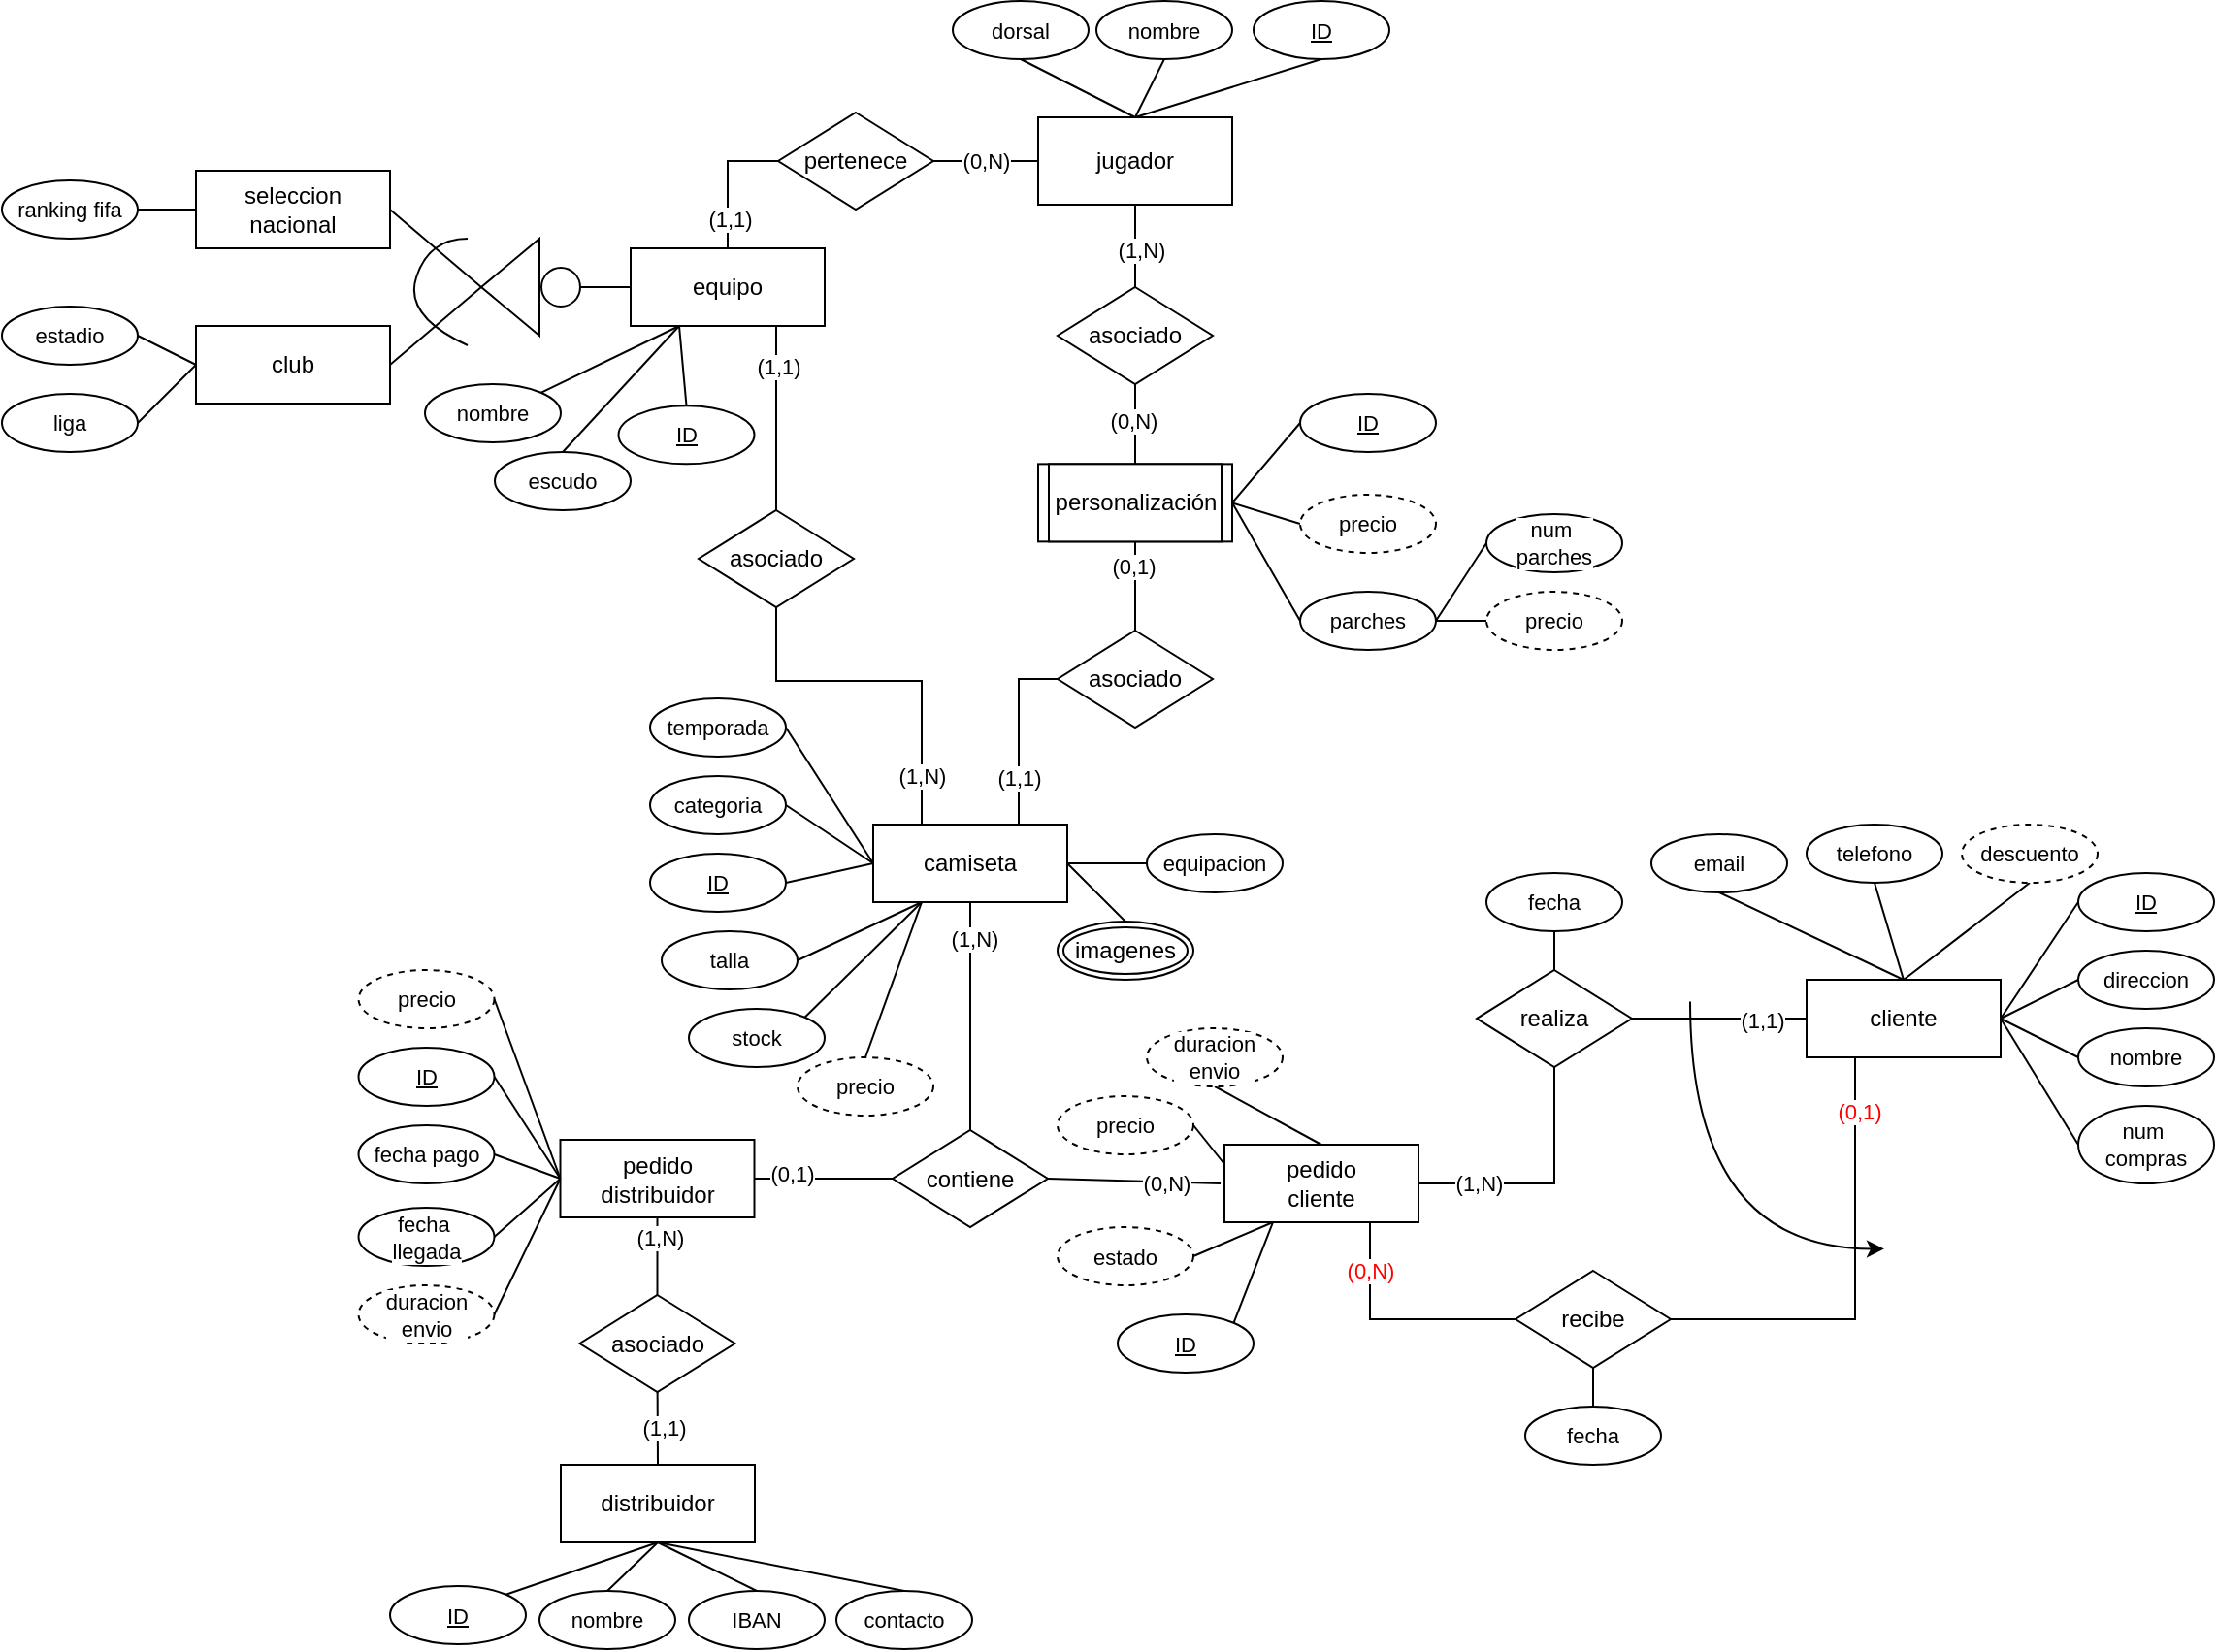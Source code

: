 <mxfile version="24.8.8">
  <diagram name="Page-1" id="rsrH93Blr88NDStMqpAt">
    <mxGraphModel dx="2232" dy="938" grid="1" gridSize="10" guides="1" tooltips="1" connect="1" arrows="1" fold="1" page="1" pageScale="1" pageWidth="827" pageHeight="1169" math="0" shadow="0">
      <root>
        <mxCell id="0" />
        <mxCell id="1" parent="0" />
        <mxCell id="oUQV6pc-KXBkEdtGkyS2-98" style="edgeStyle=none;shape=connector;rounded=0;orthogonalLoop=1;jettySize=auto;html=1;exitX=0;exitY=0.5;exitDx=0;exitDy=0;entryX=1;entryY=0.5;entryDx=0;entryDy=0;strokeColor=default;align=center;verticalAlign=middle;fontFamily=Helvetica;fontSize=11;fontColor=default;labelBackgroundColor=default;endArrow=none;endFill=0;" parent="1" source="6_lGNWQoFqUdsrkoPATE-1" target="oUQV6pc-KXBkEdtGkyS2-55" edge="1">
          <mxGeometry relative="1" as="geometry" />
        </mxCell>
        <mxCell id="oUQV6pc-KXBkEdtGkyS2-100" style="edgeStyle=orthogonalEdgeStyle;shape=connector;rounded=0;orthogonalLoop=1;jettySize=auto;html=1;exitX=0.5;exitY=1;exitDx=0;exitDy=0;entryX=0.5;entryY=0;entryDx=0;entryDy=0;strokeColor=default;align=center;verticalAlign=middle;fontFamily=Helvetica;fontSize=11;fontColor=default;labelBackgroundColor=default;endArrow=none;endFill=0;" parent="1" source="6_lGNWQoFqUdsrkoPATE-1" target="pYEbAgZ4Cut-oeOIJQDL-12" edge="1">
          <mxGeometry relative="1" as="geometry" />
        </mxCell>
        <mxCell id="oUQV6pc-KXBkEdtGkyS2-194" value="(1,N)" style="edgeLabel;html=1;align=center;verticalAlign=middle;resizable=0;points=[];fontFamily=Helvetica;fontSize=11;fontColor=default;labelBackgroundColor=default;" parent="oUQV6pc-KXBkEdtGkyS2-100" vertex="1" connectable="0">
          <mxGeometry x="-0.686" y="2" relative="1" as="geometry">
            <mxPoint as="offset" />
          </mxGeometry>
        </mxCell>
        <mxCell id="y6QWpXg095lwLzbXelxZ-3" style="rounded=0;orthogonalLoop=1;jettySize=auto;html=1;exitX=1;exitY=0.5;exitDx=0;exitDy=0;entryX=0.5;entryY=0;entryDx=0;entryDy=0;endArrow=none;endFill=0;" edge="1" parent="1" source="6_lGNWQoFqUdsrkoPATE-1" target="y6QWpXg095lwLzbXelxZ-2">
          <mxGeometry relative="1" as="geometry" />
        </mxCell>
        <mxCell id="6_lGNWQoFqUdsrkoPATE-1" value="camiseta" style="whiteSpace=wrap;html=1;align=center;" parent="1" vertex="1">
          <mxGeometry x="309" y="440" width="100" height="40" as="geometry" />
        </mxCell>
        <mxCell id="pYEbAgZ4Cut-oeOIJQDL-24" value="(1,N)" style="edgeStyle=orthogonalEdgeStyle;shape=connector;rounded=0;orthogonalLoop=1;jettySize=auto;html=1;exitX=1;exitY=0.5;exitDx=0;exitDy=0;entryX=0.5;entryY=1;entryDx=0;entryDy=0;strokeColor=default;align=center;verticalAlign=middle;fontFamily=Helvetica;fontSize=11;fontColor=default;labelBackgroundColor=default;endArrow=none;endFill=0;" parent="1" source="pYEbAgZ4Cut-oeOIJQDL-9" target="pYEbAgZ4Cut-oeOIJQDL-23" edge="1">
          <mxGeometry x="-0.539" relative="1" as="geometry">
            <mxPoint x="790" y="580" as="sourcePoint" />
            <Array as="points">
              <mxPoint x="660" y="625" />
            </Array>
            <mxPoint x="1" as="offset" />
          </mxGeometry>
        </mxCell>
        <mxCell id="pYEbAgZ4Cut-oeOIJQDL-9" value="pedido&lt;div&gt;cliente&lt;/div&gt;" style="whiteSpace=wrap;html=1;align=center;" parent="1" vertex="1">
          <mxGeometry x="490" y="605" width="100" height="40" as="geometry" />
        </mxCell>
        <mxCell id="pYEbAgZ4Cut-oeOIJQDL-15" style="edgeStyle=orthogonalEdgeStyle;shape=connector;rounded=0;orthogonalLoop=1;jettySize=auto;html=1;exitX=0;exitY=0.5;exitDx=0;exitDy=0;entryX=1;entryY=0.5;entryDx=0;entryDy=0;strokeColor=default;align=center;verticalAlign=middle;fontFamily=Helvetica;fontSize=11;fontColor=default;labelBackgroundColor=default;endArrow=none;endFill=0;" parent="1" source="pYEbAgZ4Cut-oeOIJQDL-12" target="pYEbAgZ4Cut-oeOIJQDL-14" edge="1">
          <mxGeometry relative="1" as="geometry">
            <mxPoint x="316.25" y="705" as="sourcePoint" />
          </mxGeometry>
        </mxCell>
        <mxCell id="oUQV6pc-KXBkEdtGkyS2-196" value="(0,1)" style="edgeLabel;html=1;align=center;verticalAlign=middle;resizable=0;points=[];fontFamily=Helvetica;fontSize=11;fontColor=default;labelBackgroundColor=default;" parent="pYEbAgZ4Cut-oeOIJQDL-15" vertex="1" connectable="0">
          <mxGeometry x="0.465" y="-3" relative="1" as="geometry">
            <mxPoint as="offset" />
          </mxGeometry>
        </mxCell>
        <mxCell id="oUQV6pc-KXBkEdtGkyS2-92" style="shape=connector;rounded=0;orthogonalLoop=1;jettySize=auto;html=1;exitX=1;exitY=0.5;exitDx=0;exitDy=0;entryX=0;entryY=0.5;entryDx=0;entryDy=0;strokeColor=default;align=center;verticalAlign=middle;fontFamily=Helvetica;fontSize=11;fontColor=default;labelBackgroundColor=default;endArrow=none;endFill=0;" parent="1" source="pYEbAgZ4Cut-oeOIJQDL-12" edge="1">
          <mxGeometry relative="1" as="geometry">
            <mxPoint x="452" y="545" as="sourcePoint" />
            <mxPoint x="488" y="625" as="targetPoint" />
          </mxGeometry>
        </mxCell>
        <mxCell id="oUQV6pc-KXBkEdtGkyS2-195" value="(0,N)" style="edgeLabel;html=1;align=center;verticalAlign=middle;resizable=0;points=[];fontFamily=Helvetica;fontSize=11;fontColor=default;labelBackgroundColor=default;" parent="oUQV6pc-KXBkEdtGkyS2-92" vertex="1" connectable="0">
          <mxGeometry x="0.683" relative="1" as="geometry">
            <mxPoint x="-14" as="offset" />
          </mxGeometry>
        </mxCell>
        <mxCell id="pYEbAgZ4Cut-oeOIJQDL-12" value="contiene" style="shape=rhombus;perimeter=rhombusPerimeter;whiteSpace=wrap;html=1;align=center;" parent="1" vertex="1">
          <mxGeometry x="319" y="597.5" width="80" height="50" as="geometry" />
        </mxCell>
        <mxCell id="oUQV6pc-KXBkEdtGkyS2-94" style="edgeStyle=none;shape=connector;rounded=0;orthogonalLoop=1;jettySize=auto;html=1;exitX=0.5;exitY=1;exitDx=0;exitDy=0;entryX=0.5;entryY=0;entryDx=0;entryDy=0;strokeColor=default;align=center;verticalAlign=middle;fontFamily=Helvetica;fontSize=11;fontColor=default;labelBackgroundColor=default;endArrow=none;endFill=0;" parent="1" source="pYEbAgZ4Cut-oeOIJQDL-14" target="oUQV6pc-KXBkEdtGkyS2-93" edge="1">
          <mxGeometry relative="1" as="geometry" />
        </mxCell>
        <mxCell id="oUQV6pc-KXBkEdtGkyS2-189" value="(1,N)" style="edgeLabel;html=1;align=center;verticalAlign=middle;resizable=0;points=[];fontFamily=Helvetica;fontSize=11;fontColor=default;labelBackgroundColor=default;" parent="oUQV6pc-KXBkEdtGkyS2-94" vertex="1" connectable="0">
          <mxGeometry x="-0.499" y="1" relative="1" as="geometry">
            <mxPoint as="offset" />
          </mxGeometry>
        </mxCell>
        <mxCell id="pYEbAgZ4Cut-oeOIJQDL-14" value="pedido&lt;div&gt;distribuidor&lt;/div&gt;" style="whiteSpace=wrap;html=1;align=center;" parent="1" vertex="1">
          <mxGeometry x="147.75" y="602.5" width="100" height="40" as="geometry" />
        </mxCell>
        <mxCell id="oUQV6pc-KXBkEdtGkyS2-115" style="edgeStyle=none;shape=connector;rounded=0;orthogonalLoop=1;jettySize=auto;html=1;exitX=0.5;exitY=1;exitDx=0;exitDy=0;entryX=0.5;entryY=0;entryDx=0;entryDy=0;strokeColor=default;align=center;verticalAlign=middle;fontFamily=Helvetica;fontSize=11;fontColor=default;labelBackgroundColor=default;endArrow=none;endFill=0;" parent="1" source="pYEbAgZ4Cut-oeOIJQDL-21" target="oUQV6pc-KXBkEdtGkyS2-114" edge="1">
          <mxGeometry relative="1" as="geometry" />
        </mxCell>
        <mxCell id="pYEbAgZ4Cut-oeOIJQDL-21" value="distribuidor" style="whiteSpace=wrap;html=1;align=center;" parent="1" vertex="1">
          <mxGeometry x="148" y="770" width="100" height="40" as="geometry" />
        </mxCell>
        <mxCell id="pYEbAgZ4Cut-oeOIJQDL-26" style="edgeStyle=orthogonalEdgeStyle;shape=connector;rounded=0;orthogonalLoop=1;jettySize=auto;html=1;exitX=1;exitY=0.5;exitDx=0;exitDy=0;entryX=0;entryY=0.5;entryDx=0;entryDy=0;strokeColor=default;align=center;verticalAlign=middle;fontFamily=Helvetica;fontSize=11;fontColor=default;labelBackgroundColor=default;endArrow=none;endFill=0;" parent="1" source="pYEbAgZ4Cut-oeOIJQDL-23" target="pYEbAgZ4Cut-oeOIJQDL-25" edge="1">
          <mxGeometry relative="1" as="geometry" />
        </mxCell>
        <mxCell id="oUQV6pc-KXBkEdtGkyS2-192" value="(1,1)" style="edgeLabel;html=1;align=center;verticalAlign=middle;resizable=0;points=[];fontFamily=Helvetica;fontSize=11;fontColor=default;labelBackgroundColor=default;" parent="pYEbAgZ4Cut-oeOIJQDL-26" vertex="1" connectable="0">
          <mxGeometry x="0.485" y="-1" relative="1" as="geometry">
            <mxPoint as="offset" />
          </mxGeometry>
        </mxCell>
        <mxCell id="pYEbAgZ4Cut-oeOIJQDL-23" value="realiza" style="shape=rhombus;perimeter=rhombusPerimeter;whiteSpace=wrap;html=1;align=center;" parent="1" vertex="1">
          <mxGeometry x="620" y="515" width="80" height="50" as="geometry" />
        </mxCell>
        <mxCell id="oUQV6pc-KXBkEdtGkyS2-9" style="edgeStyle=orthogonalEdgeStyle;shape=connector;rounded=0;orthogonalLoop=1;jettySize=auto;html=1;exitX=0.25;exitY=1;exitDx=0;exitDy=0;strokeColor=default;align=center;verticalAlign=middle;fontFamily=Helvetica;fontSize=11;fontColor=default;labelBackgroundColor=default;endArrow=none;endFill=0;entryX=1;entryY=0.5;entryDx=0;entryDy=0;" parent="1" source="pYEbAgZ4Cut-oeOIJQDL-25" target="oUQV6pc-KXBkEdtGkyS2-8" edge="1">
          <mxGeometry relative="1" as="geometry">
            <mxPoint x="680" y="660" as="targetPoint" />
          </mxGeometry>
        </mxCell>
        <mxCell id="oUQV6pc-KXBkEdtGkyS2-193" value="&lt;font color=&quot;#ff0000&quot;&gt;(0,1)&lt;/font&gt;" style="edgeLabel;html=1;align=center;verticalAlign=middle;resizable=0;points=[];fontFamily=Helvetica;fontSize=11;fontColor=default;labelBackgroundColor=default;" parent="oUQV6pc-KXBkEdtGkyS2-9" vertex="1" connectable="0">
          <mxGeometry x="-0.758" y="2" relative="1" as="geometry">
            <mxPoint as="offset" />
          </mxGeometry>
        </mxCell>
        <mxCell id="oUQV6pc-KXBkEdtGkyS2-46" style="edgeStyle=none;shape=connector;rounded=0;orthogonalLoop=1;jettySize=auto;html=1;exitX=1;exitY=0.5;exitDx=0;exitDy=0;entryX=0;entryY=0.5;entryDx=0;entryDy=0;strokeColor=default;align=center;verticalAlign=middle;fontFamily=Helvetica;fontSize=11;fontColor=default;labelBackgroundColor=default;endArrow=none;endFill=0;" parent="1" source="pYEbAgZ4Cut-oeOIJQDL-25" target="oUQV6pc-KXBkEdtGkyS2-35" edge="1">
          <mxGeometry relative="1" as="geometry" />
        </mxCell>
        <mxCell id="oUQV6pc-KXBkEdtGkyS2-48" style="edgeStyle=none;shape=connector;rounded=0;orthogonalLoop=1;jettySize=auto;html=1;exitX=1;exitY=0.5;exitDx=0;exitDy=0;entryX=0;entryY=0.5;entryDx=0;entryDy=0;strokeColor=default;align=center;verticalAlign=middle;fontFamily=Helvetica;fontSize=11;fontColor=default;labelBackgroundColor=default;endArrow=none;endFill=0;" parent="1" source="pYEbAgZ4Cut-oeOIJQDL-25" target="oUQV6pc-KXBkEdtGkyS2-47" edge="1">
          <mxGeometry relative="1" as="geometry" />
        </mxCell>
        <mxCell id="oUQV6pc-KXBkEdtGkyS2-50" style="edgeStyle=none;shape=connector;rounded=0;orthogonalLoop=1;jettySize=auto;html=1;exitX=1;exitY=0.5;exitDx=0;exitDy=0;entryX=0;entryY=0.5;entryDx=0;entryDy=0;strokeColor=default;align=center;verticalAlign=middle;fontFamily=Helvetica;fontSize=11;fontColor=default;labelBackgroundColor=default;endArrow=none;endFill=0;" parent="1" source="pYEbAgZ4Cut-oeOIJQDL-25" target="oUQV6pc-KXBkEdtGkyS2-49" edge="1">
          <mxGeometry relative="1" as="geometry" />
        </mxCell>
        <mxCell id="oUQV6pc-KXBkEdtGkyS2-52" style="edgeStyle=none;shape=connector;rounded=0;orthogonalLoop=1;jettySize=auto;html=1;exitX=1;exitY=0.5;exitDx=0;exitDy=0;entryX=0;entryY=0.5;entryDx=0;entryDy=0;strokeColor=default;align=center;verticalAlign=middle;fontFamily=Helvetica;fontSize=11;fontColor=default;labelBackgroundColor=default;endArrow=none;endFill=0;" parent="1" source="pYEbAgZ4Cut-oeOIJQDL-25" target="oUQV6pc-KXBkEdtGkyS2-51" edge="1">
          <mxGeometry relative="1" as="geometry" />
        </mxCell>
        <mxCell id="pYEbAgZ4Cut-oeOIJQDL-25" value="cliente" style="whiteSpace=wrap;html=1;align=center;" parent="1" vertex="1">
          <mxGeometry x="790" y="520" width="100" height="40" as="geometry" />
        </mxCell>
        <mxCell id="oUQV6pc-KXBkEdtGkyS2-40" style="shape=connector;rounded=0;orthogonalLoop=1;jettySize=auto;html=1;exitX=0.5;exitY=0;exitDx=0;exitDy=0;entryX=0.5;entryY=1;entryDx=0;entryDy=0;strokeColor=default;align=center;verticalAlign=middle;fontFamily=Helvetica;fontSize=11;fontColor=default;labelBackgroundColor=default;endArrow=none;endFill=0;" parent="1" source="pYEbAgZ4Cut-oeOIJQDL-47" target="oUQV6pc-KXBkEdtGkyS2-39" edge="1">
          <mxGeometry relative="1" as="geometry" />
        </mxCell>
        <mxCell id="oUQV6pc-KXBkEdtGkyS2-41" style="edgeStyle=none;shape=connector;rounded=0;orthogonalLoop=1;jettySize=auto;html=1;exitX=0.5;exitY=0;exitDx=0;exitDy=0;entryX=0.5;entryY=1;entryDx=0;entryDy=0;strokeColor=default;align=center;verticalAlign=middle;fontFamily=Helvetica;fontSize=11;fontColor=default;labelBackgroundColor=default;endArrow=none;endFill=0;" parent="1" source="pYEbAgZ4Cut-oeOIJQDL-47" target="oUQV6pc-KXBkEdtGkyS2-216" edge="1">
          <mxGeometry relative="1" as="geometry">
            <mxPoint x="459" y="45.5" as="targetPoint" />
          </mxGeometry>
        </mxCell>
        <mxCell id="oUQV6pc-KXBkEdtGkyS2-137" style="edgeStyle=none;shape=connector;rounded=0;orthogonalLoop=1;jettySize=auto;html=1;exitX=0.5;exitY=1;exitDx=0;exitDy=0;entryX=0.5;entryY=0;entryDx=0;entryDy=0;strokeColor=default;align=center;verticalAlign=middle;fontFamily=Helvetica;fontSize=11;fontColor=default;labelBackgroundColor=default;endArrow=none;endFill=0;" parent="1" source="pYEbAgZ4Cut-oeOIJQDL-47" target="oUQV6pc-KXBkEdtGkyS2-136" edge="1">
          <mxGeometry relative="1" as="geometry" />
        </mxCell>
        <mxCell id="oUQV6pc-KXBkEdtGkyS2-181" value="(1,N)" style="edgeLabel;html=1;align=center;verticalAlign=middle;resizable=0;points=[];fontFamily=Helvetica;fontSize=11;fontColor=default;labelBackgroundColor=default;" parent="oUQV6pc-KXBkEdtGkyS2-137" vertex="1" connectable="0">
          <mxGeometry x="0.106" y="3" relative="1" as="geometry">
            <mxPoint as="offset" />
          </mxGeometry>
        </mxCell>
        <mxCell id="pYEbAgZ4Cut-oeOIJQDL-47" value="jugador" style="whiteSpace=wrap;html=1;align=center;" parent="1" vertex="1">
          <mxGeometry x="394" y="75.5" width="100" height="45" as="geometry" />
        </mxCell>
        <mxCell id="oUQV6pc-KXBkEdtGkyS2-133" style="edgeStyle=orthogonalEdgeStyle;shape=connector;rounded=0;orthogonalLoop=1;jettySize=auto;html=1;exitX=0.5;exitY=0;exitDx=0;exitDy=0;entryX=0;entryY=0.5;entryDx=0;entryDy=0;strokeColor=default;align=center;verticalAlign=middle;fontFamily=Helvetica;fontSize=11;fontColor=default;labelBackgroundColor=default;endArrow=none;endFill=0;" parent="1" source="pYEbAgZ4Cut-oeOIJQDL-48" target="oUQV6pc-KXBkEdtGkyS2-86" edge="1">
          <mxGeometry relative="1" as="geometry" />
        </mxCell>
        <mxCell id="oUQV6pc-KXBkEdtGkyS2-180" value="(1,1)" style="edgeLabel;html=1;align=center;verticalAlign=middle;resizable=0;points=[];fontFamily=Helvetica;fontSize=11;fontColor=default;labelBackgroundColor=default;" parent="oUQV6pc-KXBkEdtGkyS2-133" vertex="1" connectable="0">
          <mxGeometry x="-0.569" y="-1" relative="1" as="geometry">
            <mxPoint as="offset" />
          </mxGeometry>
        </mxCell>
        <mxCell id="pYEbAgZ4Cut-oeOIJQDL-48" value="equipo" style="whiteSpace=wrap;html=1;align=center;" parent="1" vertex="1">
          <mxGeometry x="184" y="143" width="100" height="40" as="geometry" />
        </mxCell>
        <mxCell id="pYEbAgZ4Cut-oeOIJQDL-51" style="edgeStyle=orthogonalEdgeStyle;shape=connector;rounded=0;orthogonalLoop=1;jettySize=auto;html=1;exitX=0.5;exitY=0;exitDx=0;exitDy=0;entryX=0.75;entryY=1;entryDx=0;entryDy=0;strokeColor=default;align=center;verticalAlign=middle;fontFamily=Helvetica;fontSize=11;fontColor=default;labelBackgroundColor=default;endArrow=none;endFill=0;" parent="1" source="pYEbAgZ4Cut-oeOIJQDL-49" target="pYEbAgZ4Cut-oeOIJQDL-48" edge="1">
          <mxGeometry relative="1" as="geometry" />
        </mxCell>
        <mxCell id="oUQV6pc-KXBkEdtGkyS2-187" value="(1,1)" style="edgeLabel;html=1;align=center;verticalAlign=middle;resizable=0;points=[];fontFamily=Helvetica;fontSize=11;fontColor=default;labelBackgroundColor=default;" parent="pYEbAgZ4Cut-oeOIJQDL-51" vertex="1" connectable="0">
          <mxGeometry x="0.278" y="-3" relative="1" as="geometry">
            <mxPoint x="-2" y="-14" as="offset" />
          </mxGeometry>
        </mxCell>
        <mxCell id="oUQV6pc-KXBkEdtGkyS2-130" style="edgeStyle=orthogonalEdgeStyle;shape=connector;rounded=0;orthogonalLoop=1;jettySize=auto;html=1;exitX=0.5;exitY=1;exitDx=0;exitDy=0;entryX=0.25;entryY=0;entryDx=0;entryDy=0;strokeColor=default;align=center;verticalAlign=middle;fontFamily=Helvetica;fontSize=11;fontColor=default;labelBackgroundColor=default;endArrow=none;endFill=0;" parent="1" source="pYEbAgZ4Cut-oeOIJQDL-49" target="6_lGNWQoFqUdsrkoPATE-1" edge="1">
          <mxGeometry relative="1" as="geometry">
            <mxPoint x="259" y="339" as="sourcePoint" />
            <mxPoint x="334" y="446" as="targetPoint" />
            <Array as="points">
              <mxPoint x="259" y="366" />
              <mxPoint x="334" y="366" />
            </Array>
          </mxGeometry>
        </mxCell>
        <mxCell id="oUQV6pc-KXBkEdtGkyS2-188" value="(1,N)" style="edgeLabel;html=1;align=center;verticalAlign=middle;resizable=0;points=[];fontFamily=Helvetica;fontSize=11;fontColor=default;labelBackgroundColor=default;" parent="oUQV6pc-KXBkEdtGkyS2-130" vertex="1" connectable="0">
          <mxGeometry x="0.594" relative="1" as="geometry">
            <mxPoint y="13" as="offset" />
          </mxGeometry>
        </mxCell>
        <mxCell id="pYEbAgZ4Cut-oeOIJQDL-49" value="asociado" style="shape=rhombus;perimeter=rhombusPerimeter;whiteSpace=wrap;html=1;align=center;" parent="1" vertex="1">
          <mxGeometry x="219" y="278" width="80" height="50" as="geometry" />
        </mxCell>
        <mxCell id="oUQV6pc-KXBkEdtGkyS2-10" value="&lt;font color=&quot;#ff0000&quot;&gt;(0,N)&lt;/font&gt;" style="edgeStyle=orthogonalEdgeStyle;shape=connector;rounded=0;orthogonalLoop=1;jettySize=auto;html=1;exitX=0;exitY=0.5;exitDx=0;exitDy=0;entryX=0.75;entryY=1;entryDx=0;entryDy=0;strokeColor=default;align=center;verticalAlign=middle;fontFamily=Helvetica;fontSize=11;fontColor=default;labelBackgroundColor=default;endArrow=none;endFill=0;" parent="1" source="oUQV6pc-KXBkEdtGkyS2-8" target="pYEbAgZ4Cut-oeOIJQDL-9" edge="1">
          <mxGeometry x="0.6" relative="1" as="geometry">
            <mxPoint as="offset" />
          </mxGeometry>
        </mxCell>
        <mxCell id="oUQV6pc-KXBkEdtGkyS2-177" style="edgeStyle=none;shape=connector;rounded=0;orthogonalLoop=1;jettySize=auto;html=1;exitX=0.5;exitY=1;exitDx=0;exitDy=0;entryX=0.5;entryY=0;entryDx=0;entryDy=0;strokeColor=default;align=center;verticalAlign=middle;fontFamily=Helvetica;fontSize=11;fontColor=default;labelBackgroundColor=default;endArrow=none;endFill=0;" parent="1" source="oUQV6pc-KXBkEdtGkyS2-8" target="oUQV6pc-KXBkEdtGkyS2-103" edge="1">
          <mxGeometry relative="1" as="geometry" />
        </mxCell>
        <mxCell id="oUQV6pc-KXBkEdtGkyS2-8" value="recibe" style="shape=rhombus;perimeter=rhombusPerimeter;whiteSpace=wrap;html=1;align=center;" parent="1" vertex="1">
          <mxGeometry x="640" y="670" width="80" height="50" as="geometry" />
        </mxCell>
        <mxCell id="oUQV6pc-KXBkEdtGkyS2-11" value="" style="curved=1;endArrow=none;html=1;rounded=0;strokeColor=default;align=center;verticalAlign=middle;fontFamily=Helvetica;fontSize=11;fontColor=default;labelBackgroundColor=default;edgeStyle=orthogonalEdgeStyle;startArrow=classic;startFill=1;endFill=0;" parent="1" edge="1">
          <mxGeometry width="50" height="50" relative="1" as="geometry">
            <mxPoint x="830" y="658.72" as="sourcePoint" />
            <mxPoint x="730" y="531.28" as="targetPoint" />
            <Array as="points">
              <mxPoint x="730" y="658.28" />
              <mxPoint x="730" y="531.28" />
            </Array>
          </mxGeometry>
        </mxCell>
        <mxCell id="oUQV6pc-KXBkEdtGkyS2-17" value="" style="triangle;whiteSpace=wrap;html=1;fontFamily=Helvetica;fontSize=11;fontColor=default;labelBackgroundColor=default;rotation=-180;direction=east;flipH=0;flipV=0;" parent="1" vertex="1">
          <mxGeometry x="107" y="138" width="30" height="50" as="geometry" />
        </mxCell>
        <mxCell id="oUQV6pc-KXBkEdtGkyS2-121" style="edgeStyle=none;shape=connector;rounded=0;orthogonalLoop=1;jettySize=auto;html=1;exitX=1;exitY=0.5;exitDx=0;exitDy=0;entryX=0;entryY=0.5;entryDx=0;entryDy=0;strokeColor=default;align=center;verticalAlign=middle;fontFamily=Helvetica;fontSize=11;fontColor=default;labelBackgroundColor=default;endArrow=none;endFill=0;" parent="1" source="oUQV6pc-KXBkEdtGkyS2-19" target="pYEbAgZ4Cut-oeOIJQDL-48" edge="1">
          <mxGeometry relative="1" as="geometry" />
        </mxCell>
        <mxCell id="oUQV6pc-KXBkEdtGkyS2-19" value="" style="ellipse;whiteSpace=wrap;html=1;aspect=fixed;fontFamily=Helvetica;fontSize=11;fontColor=default;labelBackgroundColor=default;direction=east;flipH=0;flipV=0;" parent="1" vertex="1">
          <mxGeometry x="138" y="153" width="20" height="20" as="geometry" />
        </mxCell>
        <mxCell id="oUQV6pc-KXBkEdtGkyS2-123" style="edgeStyle=none;shape=connector;rounded=0;orthogonalLoop=1;jettySize=auto;html=1;exitX=1;exitY=0.5;exitDx=0;exitDy=0;entryX=1;entryY=0.5;entryDx=0;entryDy=0;strokeColor=default;align=center;verticalAlign=middle;fontFamily=Helvetica;fontSize=11;fontColor=default;labelBackgroundColor=default;endArrow=none;endFill=0;" parent="1" source="oUQV6pc-KXBkEdtGkyS2-21" target="oUQV6pc-KXBkEdtGkyS2-17" edge="1">
          <mxGeometry relative="1" as="geometry" />
        </mxCell>
        <mxCell id="oUQV6pc-KXBkEdtGkyS2-21" value="seleccion nacional" style="whiteSpace=wrap;html=1;align=center;direction=east;flipH=0;flipV=0;" parent="1" vertex="1">
          <mxGeometry x="-40" y="103" width="100" height="40" as="geometry" />
        </mxCell>
        <mxCell id="oUQV6pc-KXBkEdtGkyS2-122" style="edgeStyle=none;shape=connector;rounded=0;orthogonalLoop=1;jettySize=auto;html=1;exitX=1;exitY=0.5;exitDx=0;exitDy=0;entryX=1;entryY=0.5;entryDx=0;entryDy=0;strokeColor=default;align=center;verticalAlign=middle;fontFamily=Helvetica;fontSize=11;fontColor=default;labelBackgroundColor=default;endArrow=none;endFill=0;" parent="1" source="oUQV6pc-KXBkEdtGkyS2-22" target="oUQV6pc-KXBkEdtGkyS2-17" edge="1">
          <mxGeometry relative="1" as="geometry" />
        </mxCell>
        <mxCell id="oUQV6pc-KXBkEdtGkyS2-22" value="club" style="whiteSpace=wrap;html=1;align=center;direction=east;flipH=0;flipV=0;" parent="1" vertex="1">
          <mxGeometry x="-40" y="183" width="100" height="40" as="geometry" />
        </mxCell>
        <mxCell id="oUQV6pc-KXBkEdtGkyS2-76" style="edgeStyle=none;shape=connector;rounded=0;orthogonalLoop=1;jettySize=auto;html=1;exitX=1;exitY=0;exitDx=0;exitDy=0;entryX=0.5;entryY=1;entryDx=0;entryDy=0;strokeColor=default;align=center;verticalAlign=middle;fontFamily=Helvetica;fontSize=11;fontColor=default;labelBackgroundColor=default;endArrow=none;endFill=0;" parent="1" source="oUQV6pc-KXBkEdtGkyS2-29" target="pYEbAgZ4Cut-oeOIJQDL-21" edge="1">
          <mxGeometry relative="1" as="geometry" />
        </mxCell>
        <mxCell id="oUQV6pc-KXBkEdtGkyS2-29" value="ID" style="ellipse;whiteSpace=wrap;html=1;align=center;fontStyle=4;fontFamily=Helvetica;fontSize=11;fontColor=default;labelBackgroundColor=default;" parent="1" vertex="1">
          <mxGeometry x="60" y="832.5" width="70" height="30" as="geometry" />
        </mxCell>
        <mxCell id="oUQV6pc-KXBkEdtGkyS2-77" style="edgeStyle=none;shape=connector;rounded=0;orthogonalLoop=1;jettySize=auto;html=1;exitX=0.5;exitY=0;exitDx=0;exitDy=0;entryX=0.5;entryY=1;entryDx=0;entryDy=0;strokeColor=default;align=center;verticalAlign=middle;fontFamily=Helvetica;fontSize=11;fontColor=default;labelBackgroundColor=default;endArrow=none;endFill=0;" parent="1" source="oUQV6pc-KXBkEdtGkyS2-30" target="pYEbAgZ4Cut-oeOIJQDL-21" edge="1">
          <mxGeometry relative="1" as="geometry" />
        </mxCell>
        <mxCell id="oUQV6pc-KXBkEdtGkyS2-30" value="nombre" style="ellipse;whiteSpace=wrap;html=1;align=center;fontFamily=Helvetica;fontSize=11;fontColor=default;labelBackgroundColor=default;" parent="1" vertex="1">
          <mxGeometry x="137" y="835" width="70" height="30" as="geometry" />
        </mxCell>
        <mxCell id="oUQV6pc-KXBkEdtGkyS2-78" style="edgeStyle=none;shape=connector;rounded=0;orthogonalLoop=1;jettySize=auto;html=1;exitX=0.5;exitY=0;exitDx=0;exitDy=0;entryX=0.5;entryY=1;entryDx=0;entryDy=0;strokeColor=default;align=center;verticalAlign=middle;fontFamily=Helvetica;fontSize=11;fontColor=default;labelBackgroundColor=default;endArrow=none;endFill=0;" parent="1" source="oUQV6pc-KXBkEdtGkyS2-31" target="pYEbAgZ4Cut-oeOIJQDL-21" edge="1">
          <mxGeometry relative="1" as="geometry" />
        </mxCell>
        <mxCell id="oUQV6pc-KXBkEdtGkyS2-31" value="IBAN" style="ellipse;whiteSpace=wrap;html=1;align=center;fontFamily=Helvetica;fontSize=11;fontColor=default;labelBackgroundColor=default;" parent="1" vertex="1">
          <mxGeometry x="214" y="835" width="70" height="30" as="geometry" />
        </mxCell>
        <mxCell id="oUQV6pc-KXBkEdtGkyS2-75" style="edgeStyle=none;shape=connector;rounded=0;orthogonalLoop=1;jettySize=auto;html=1;exitX=1;exitY=0.5;exitDx=0;exitDy=0;entryX=0;entryY=0.5;entryDx=0;entryDy=0;strokeColor=default;align=center;verticalAlign=middle;fontFamily=Helvetica;fontSize=11;fontColor=default;labelBackgroundColor=default;endArrow=none;endFill=0;" parent="1" source="oUQV6pc-KXBkEdtGkyS2-33" target="pYEbAgZ4Cut-oeOIJQDL-14" edge="1">
          <mxGeometry relative="1" as="geometry" />
        </mxCell>
        <mxCell id="oUQV6pc-KXBkEdtGkyS2-33" value="ID" style="ellipse;whiteSpace=wrap;html=1;align=center;fontStyle=4;fontFamily=Helvetica;fontSize=11;fontColor=default;labelBackgroundColor=default;" parent="1" vertex="1">
          <mxGeometry x="43.75" y="555" width="70" height="30" as="geometry" />
        </mxCell>
        <mxCell id="oUQV6pc-KXBkEdtGkyS2-154" style="edgeStyle=none;shape=connector;rounded=0;orthogonalLoop=1;jettySize=auto;html=1;exitX=1;exitY=0;exitDx=0;exitDy=0;entryX=0.25;entryY=1;entryDx=0;entryDy=0;strokeColor=default;align=center;verticalAlign=middle;fontFamily=Helvetica;fontSize=11;fontColor=default;labelBackgroundColor=default;endArrow=none;endFill=0;" parent="1" source="oUQV6pc-KXBkEdtGkyS2-34" target="pYEbAgZ4Cut-oeOIJQDL-9" edge="1">
          <mxGeometry relative="1" as="geometry" />
        </mxCell>
        <mxCell id="oUQV6pc-KXBkEdtGkyS2-34" value="ID" style="ellipse;whiteSpace=wrap;html=1;align=center;fontStyle=4;fontFamily=Helvetica;fontSize=11;fontColor=default;labelBackgroundColor=default;" parent="1" vertex="1">
          <mxGeometry x="435" y="692.5" width="70" height="30" as="geometry" />
        </mxCell>
        <mxCell id="oUQV6pc-KXBkEdtGkyS2-35" value="ID" style="ellipse;whiteSpace=wrap;html=1;align=center;fontStyle=4;fontFamily=Helvetica;fontSize=11;fontColor=default;labelBackgroundColor=default;" parent="1" vertex="1">
          <mxGeometry x="930" y="465" width="70" height="30" as="geometry" />
        </mxCell>
        <mxCell id="oUQV6pc-KXBkEdtGkyS2-39" value="dorsal" style="ellipse;whiteSpace=wrap;html=1;align=center;fontFamily=Helvetica;fontSize=11;fontColor=default;labelBackgroundColor=default;" parent="1" vertex="1">
          <mxGeometry x="350" y="15.5" width="70" height="30" as="geometry" />
        </mxCell>
        <mxCell id="oUQV6pc-KXBkEdtGkyS2-47" value="direccion" style="ellipse;whiteSpace=wrap;html=1;align=center;fontFamily=Helvetica;fontSize=11;fontColor=default;labelBackgroundColor=default;" parent="1" vertex="1">
          <mxGeometry x="930" y="505" width="70" height="30" as="geometry" />
        </mxCell>
        <mxCell id="oUQV6pc-KXBkEdtGkyS2-49" value="nombre" style="ellipse;whiteSpace=wrap;html=1;align=center;fontFamily=Helvetica;fontSize=11;fontColor=default;labelBackgroundColor=default;" parent="1" vertex="1">
          <mxGeometry x="930" y="545" width="70" height="30" as="geometry" />
        </mxCell>
        <mxCell id="oUQV6pc-KXBkEdtGkyS2-51" value="num&amp;nbsp;&lt;div&gt;compras&lt;/div&gt;" style="ellipse;whiteSpace=wrap;html=1;align=center;fontFamily=Helvetica;fontSize=11;fontColor=default;labelBackgroundColor=default;" parent="1" vertex="1">
          <mxGeometry x="930" y="585" width="70" height="40" as="geometry" />
        </mxCell>
        <mxCell id="oUQV6pc-KXBkEdtGkyS2-55" value="ID" style="ellipse;whiteSpace=wrap;html=1;align=center;fontStyle=4;fontFamily=Helvetica;fontSize=11;fontColor=default;labelBackgroundColor=default;" parent="1" vertex="1">
          <mxGeometry x="194" y="455" width="70" height="30" as="geometry" />
        </mxCell>
        <mxCell id="oUQV6pc-KXBkEdtGkyS2-90" style="edgeStyle=none;shape=connector;rounded=0;orthogonalLoop=1;jettySize=auto;html=1;exitX=1;exitY=0.5;exitDx=0;exitDy=0;entryX=0;entryY=0.5;entryDx=0;entryDy=0;strokeColor=default;align=center;verticalAlign=middle;fontFamily=Helvetica;fontSize=11;fontColor=default;labelBackgroundColor=default;endArrow=none;endFill=0;" parent="1" source="oUQV6pc-KXBkEdtGkyS2-57" target="6_lGNWQoFqUdsrkoPATE-1" edge="1">
          <mxGeometry relative="1" as="geometry">
            <mxPoint x="304" y="500" as="targetPoint" />
          </mxGeometry>
        </mxCell>
        <mxCell id="oUQV6pc-KXBkEdtGkyS2-57" value="temporada" style="ellipse;whiteSpace=wrap;html=1;align=center;fontFamily=Helvetica;fontSize=11;fontColor=default;labelBackgroundColor=default;" parent="1" vertex="1">
          <mxGeometry x="194" y="375" width="70" height="30" as="geometry" />
        </mxCell>
        <mxCell id="oUQV6pc-KXBkEdtGkyS2-96" style="edgeStyle=none;shape=connector;rounded=0;orthogonalLoop=1;jettySize=auto;html=1;exitX=1;exitY=0.5;exitDx=0;exitDy=0;entryX=0;entryY=0.5;entryDx=0;entryDy=0;strokeColor=default;align=center;verticalAlign=middle;fontFamily=Helvetica;fontSize=11;fontColor=default;labelBackgroundColor=default;endArrow=none;endFill=0;" parent="1" source="oUQV6pc-KXBkEdtGkyS2-59" target="6_lGNWQoFqUdsrkoPATE-1" edge="1">
          <mxGeometry relative="1" as="geometry" />
        </mxCell>
        <mxCell id="oUQV6pc-KXBkEdtGkyS2-59" value="categoria" style="ellipse;whiteSpace=wrap;html=1;align=center;fontFamily=Helvetica;fontSize=11;fontColor=default;labelBackgroundColor=default;" parent="1" vertex="1">
          <mxGeometry x="194" y="415" width="70" height="30" as="geometry" />
        </mxCell>
        <mxCell id="oUQV6pc-KXBkEdtGkyS2-125" style="edgeStyle=none;shape=connector;rounded=0;orthogonalLoop=1;jettySize=auto;html=1;exitX=1;exitY=0.5;exitDx=0;exitDy=0;entryX=0;entryY=0.5;entryDx=0;entryDy=0;strokeColor=default;align=center;verticalAlign=middle;fontFamily=Helvetica;fontSize=11;fontColor=default;labelBackgroundColor=default;endArrow=none;endFill=0;" parent="1" source="oUQV6pc-KXBkEdtGkyS2-66" target="oUQV6pc-KXBkEdtGkyS2-21" edge="1">
          <mxGeometry relative="1" as="geometry" />
        </mxCell>
        <mxCell id="oUQV6pc-KXBkEdtGkyS2-66" value="ranking fifa" style="ellipse;whiteSpace=wrap;html=1;align=center;fontFamily=Helvetica;fontSize=11;fontColor=default;labelBackgroundColor=default;" parent="1" vertex="1">
          <mxGeometry x="-140" y="108" width="70" height="30" as="geometry" />
        </mxCell>
        <mxCell id="oUQV6pc-KXBkEdtGkyS2-124" style="edgeStyle=none;shape=connector;rounded=0;orthogonalLoop=1;jettySize=auto;html=1;exitX=1;exitY=0.5;exitDx=0;exitDy=0;entryX=0;entryY=0.5;entryDx=0;entryDy=0;strokeColor=default;align=center;verticalAlign=middle;fontFamily=Helvetica;fontSize=11;fontColor=default;labelBackgroundColor=default;endArrow=none;endFill=0;" parent="1" source="oUQV6pc-KXBkEdtGkyS2-67" target="oUQV6pc-KXBkEdtGkyS2-22" edge="1">
          <mxGeometry relative="1" as="geometry" />
        </mxCell>
        <mxCell id="oUQV6pc-KXBkEdtGkyS2-67" value="estadio" style="ellipse;whiteSpace=wrap;html=1;align=center;fontFamily=Helvetica;fontSize=11;fontColor=default;labelBackgroundColor=default;" parent="1" vertex="1">
          <mxGeometry x="-140" y="173" width="70" height="30" as="geometry" />
        </mxCell>
        <mxCell id="oUQV6pc-KXBkEdtGkyS2-68" value="" style="curved=1;endArrow=none;html=1;rounded=0;strokeColor=default;align=center;verticalAlign=middle;fontFamily=Helvetica;fontSize=11;fontColor=default;labelBackgroundColor=default;endFill=0;" parent="1" edge="1">
          <mxGeometry width="50" height="50" relative="1" as="geometry">
            <mxPoint x="100" y="193" as="sourcePoint" />
            <mxPoint x="100" y="138" as="targetPoint" />
            <Array as="points">
              <mxPoint x="67" y="178" />
              <mxPoint x="80" y="138" />
            </Array>
          </mxGeometry>
        </mxCell>
        <mxCell id="oUQV6pc-KXBkEdtGkyS2-132" style="edgeStyle=none;shape=connector;rounded=0;orthogonalLoop=1;jettySize=auto;html=1;exitX=0.5;exitY=0;exitDx=0;exitDy=0;entryX=0.25;entryY=1;entryDx=0;entryDy=0;strokeColor=default;align=center;verticalAlign=middle;fontFamily=Helvetica;fontSize=11;fontColor=default;labelBackgroundColor=default;endArrow=none;endFill=0;" parent="1" source="oUQV6pc-KXBkEdtGkyS2-71" target="pYEbAgZ4Cut-oeOIJQDL-48" edge="1">
          <mxGeometry relative="1" as="geometry" />
        </mxCell>
        <mxCell id="oUQV6pc-KXBkEdtGkyS2-71" value="escudo" style="ellipse;whiteSpace=wrap;html=1;align=center;fontFamily=Helvetica;fontSize=11;fontColor=default;labelBackgroundColor=default;" parent="1" vertex="1">
          <mxGeometry x="114" y="248" width="70" height="30" as="geometry" />
        </mxCell>
        <mxCell id="oUQV6pc-KXBkEdtGkyS2-129" style="edgeStyle=orthogonalEdgeStyle;shape=connector;rounded=0;orthogonalLoop=1;jettySize=auto;html=1;exitX=0;exitY=0.5;exitDx=0;exitDy=0;entryX=0.75;entryY=0;entryDx=0;entryDy=0;strokeColor=default;align=center;verticalAlign=middle;fontFamily=Helvetica;fontSize=11;fontColor=default;labelBackgroundColor=default;endArrow=none;endFill=0;" parent="1" source="oUQV6pc-KXBkEdtGkyS2-79" target="6_lGNWQoFqUdsrkoPATE-1" edge="1">
          <mxGeometry relative="1" as="geometry" />
        </mxCell>
        <mxCell id="oUQV6pc-KXBkEdtGkyS2-186" value="(1,1)" style="edgeLabel;html=1;align=center;verticalAlign=middle;resizable=0;points=[];fontFamily=Helvetica;fontSize=11;fontColor=default;labelBackgroundColor=default;" parent="oUQV6pc-KXBkEdtGkyS2-129" vertex="1" connectable="0">
          <mxGeometry x="0.423" relative="1" as="geometry">
            <mxPoint y="3" as="offset" />
          </mxGeometry>
        </mxCell>
        <mxCell id="oUQV6pc-KXBkEdtGkyS2-79" value="asociado" style="shape=rhombus;perimeter=rhombusPerimeter;whiteSpace=wrap;html=1;align=center;" parent="1" vertex="1">
          <mxGeometry x="404" y="340" width="80" height="50" as="geometry" />
        </mxCell>
        <mxCell id="oUQV6pc-KXBkEdtGkyS2-134" value="(0,N)" style="edgeStyle=orthogonalEdgeStyle;shape=connector;rounded=0;orthogonalLoop=1;jettySize=auto;html=1;exitX=1;exitY=0.5;exitDx=0;exitDy=0;entryX=0;entryY=0.5;entryDx=0;entryDy=0;strokeColor=default;align=center;verticalAlign=middle;fontFamily=Helvetica;fontSize=11;fontColor=default;labelBackgroundColor=default;endArrow=none;endFill=0;" parent="1" source="oUQV6pc-KXBkEdtGkyS2-86" target="pYEbAgZ4Cut-oeOIJQDL-47" edge="1">
          <mxGeometry relative="1" as="geometry" />
        </mxCell>
        <mxCell id="oUQV6pc-KXBkEdtGkyS2-86" value="pertenece" style="shape=rhombus;perimeter=rhombusPerimeter;whiteSpace=wrap;html=1;align=center;" parent="1" vertex="1">
          <mxGeometry x="260" y="73" width="80" height="50" as="geometry" />
        </mxCell>
        <mxCell id="oUQV6pc-KXBkEdtGkyS2-95" style="edgeStyle=none;shape=connector;rounded=0;orthogonalLoop=1;jettySize=auto;html=1;exitX=0.5;exitY=1;exitDx=0;exitDy=0;entryX=0.5;entryY=0;entryDx=0;entryDy=0;strokeColor=default;align=center;verticalAlign=middle;fontFamily=Helvetica;fontSize=11;fontColor=default;labelBackgroundColor=default;endArrow=none;endFill=0;" parent="1" target="pYEbAgZ4Cut-oeOIJQDL-21" edge="1">
          <mxGeometry relative="1" as="geometry">
            <mxPoint x="197.75" y="720" as="sourcePoint" />
          </mxGeometry>
        </mxCell>
        <mxCell id="oUQV6pc-KXBkEdtGkyS2-190" value="(1,1)" style="edgeLabel;html=1;align=center;verticalAlign=middle;resizable=0;points=[];fontFamily=Helvetica;fontSize=11;fontColor=default;labelBackgroundColor=default;" parent="oUQV6pc-KXBkEdtGkyS2-95" vertex="1" connectable="0">
          <mxGeometry x="0.21" y="3" relative="1" as="geometry">
            <mxPoint as="offset" />
          </mxGeometry>
        </mxCell>
        <mxCell id="oUQV6pc-KXBkEdtGkyS2-93" value="asociado" style="shape=rhombus;perimeter=rhombusPerimeter;whiteSpace=wrap;html=1;align=center;" parent="1" vertex="1">
          <mxGeometry x="157.75" y="682.5" width="80" height="50" as="geometry" />
        </mxCell>
        <mxCell id="oUQV6pc-KXBkEdtGkyS2-103" value="fecha" style="ellipse;whiteSpace=wrap;html=1;align=center;fontFamily=Helvetica;fontSize=11;fontColor=default;labelBackgroundColor=default;" parent="1" vertex="1">
          <mxGeometry x="645" y="740" width="70" height="30" as="geometry" />
        </mxCell>
        <mxCell id="oUQV6pc-KXBkEdtGkyS2-114" value="contacto" style="ellipse;whiteSpace=wrap;html=1;align=center;fontFamily=Helvetica;fontSize=11;fontColor=default;labelBackgroundColor=default;" parent="1" vertex="1">
          <mxGeometry x="290" y="835" width="70" height="30" as="geometry" />
        </mxCell>
        <mxCell id="oUQV6pc-KXBkEdtGkyS2-135" style="edgeStyle=none;shape=connector;rounded=0;orthogonalLoop=1;jettySize=auto;html=1;exitX=0.5;exitY=1;exitDx=0;exitDy=0;entryX=0.5;entryY=0;entryDx=0;entryDy=0;strokeColor=default;align=center;verticalAlign=middle;fontFamily=Helvetica;fontSize=11;fontColor=default;labelBackgroundColor=default;endArrow=none;endFill=0;" parent="1" source="oUQV6pc-KXBkEdtGkyS2-128" target="oUQV6pc-KXBkEdtGkyS2-79" edge="1">
          <mxGeometry relative="1" as="geometry" />
        </mxCell>
        <mxCell id="oUQV6pc-KXBkEdtGkyS2-185" value="(0,1)" style="edgeLabel;html=1;align=center;verticalAlign=middle;resizable=0;points=[];fontFamily=Helvetica;fontSize=11;fontColor=default;labelBackgroundColor=default;" parent="oUQV6pc-KXBkEdtGkyS2-135" vertex="1" connectable="0">
          <mxGeometry x="-0.453" y="-1" relative="1" as="geometry">
            <mxPoint as="offset" />
          </mxGeometry>
        </mxCell>
        <mxCell id="oUQV6pc-KXBkEdtGkyS2-141" style="edgeStyle=none;shape=connector;rounded=0;orthogonalLoop=1;jettySize=auto;html=1;exitX=1;exitY=0.5;exitDx=0;exitDy=0;entryX=0;entryY=0.5;entryDx=0;entryDy=0;strokeColor=default;align=center;verticalAlign=middle;fontFamily=Helvetica;fontSize=11;fontColor=default;labelBackgroundColor=default;endArrow=none;endFill=0;" parent="1" source="oUQV6pc-KXBkEdtGkyS2-128" target="oUQV6pc-KXBkEdtGkyS2-140" edge="1">
          <mxGeometry relative="1" as="geometry" />
        </mxCell>
        <mxCell id="oUQV6pc-KXBkEdtGkyS2-165" style="edgeStyle=none;shape=connector;rounded=0;orthogonalLoop=1;jettySize=auto;html=1;exitX=1;exitY=0.5;exitDx=0;exitDy=0;entryX=0;entryY=0.5;entryDx=0;entryDy=0;strokeColor=default;align=center;verticalAlign=middle;fontFamily=Helvetica;fontSize=11;fontColor=default;labelBackgroundColor=default;endArrow=none;endFill=0;" parent="1" source="oUQV6pc-KXBkEdtGkyS2-128" target="oUQV6pc-KXBkEdtGkyS2-164" edge="1">
          <mxGeometry relative="1" as="geometry" />
        </mxCell>
        <mxCell id="oUQV6pc-KXBkEdtGkyS2-198" style="edgeStyle=none;shape=connector;rounded=0;orthogonalLoop=1;jettySize=auto;html=1;exitX=1;exitY=0.5;exitDx=0;exitDy=0;entryX=0;entryY=0.5;entryDx=0;entryDy=0;strokeColor=default;align=center;verticalAlign=middle;fontFamily=Helvetica;fontSize=11;fontColor=default;labelBackgroundColor=default;endArrow=none;endFill=0;" parent="1" source="oUQV6pc-KXBkEdtGkyS2-128" target="oUQV6pc-KXBkEdtGkyS2-197" edge="1">
          <mxGeometry relative="1" as="geometry" />
        </mxCell>
        <mxCell id="oUQV6pc-KXBkEdtGkyS2-128" value="personalización" style="whiteSpace=wrap;html=1;align=center;" parent="1" vertex="1">
          <mxGeometry x="394" y="254.18" width="100" height="40" as="geometry" />
        </mxCell>
        <mxCell id="oUQV6pc-KXBkEdtGkyS2-138" style="edgeStyle=none;shape=connector;rounded=0;orthogonalLoop=1;jettySize=auto;html=1;exitX=0.5;exitY=1;exitDx=0;exitDy=0;entryX=0.5;entryY=0;entryDx=0;entryDy=0;strokeColor=default;align=center;verticalAlign=middle;fontFamily=Helvetica;fontSize=11;fontColor=default;labelBackgroundColor=default;endArrow=none;endFill=0;" parent="1" source="oUQV6pc-KXBkEdtGkyS2-136" target="oUQV6pc-KXBkEdtGkyS2-128" edge="1">
          <mxGeometry relative="1" as="geometry" />
        </mxCell>
        <mxCell id="oUQV6pc-KXBkEdtGkyS2-182" value="(0,N)" style="edgeLabel;html=1;align=center;verticalAlign=middle;resizable=0;points=[];fontFamily=Helvetica;fontSize=11;fontColor=default;labelBackgroundColor=default;" parent="oUQV6pc-KXBkEdtGkyS2-138" vertex="1" connectable="0">
          <mxGeometry x="-0.109" y="-1" relative="1" as="geometry">
            <mxPoint as="offset" />
          </mxGeometry>
        </mxCell>
        <mxCell id="oUQV6pc-KXBkEdtGkyS2-136" value="asociado" style="shape=rhombus;perimeter=rhombusPerimeter;whiteSpace=wrap;html=1;align=center;" parent="1" vertex="1">
          <mxGeometry x="404" y="163" width="80" height="50" as="geometry" />
        </mxCell>
        <mxCell id="oUQV6pc-KXBkEdtGkyS2-139" value="personalización" style="whiteSpace=wrap;html=1;align=center;" parent="1" vertex="1">
          <mxGeometry x="399.5" y="254.18" width="89" height="40" as="geometry" />
        </mxCell>
        <mxCell id="oUQV6pc-KXBkEdtGkyS2-140" value="precio" style="ellipse;whiteSpace=wrap;html=1;align=center;fontFamily=Helvetica;fontSize=11;fontColor=default;labelBackgroundColor=default;dashed=1;" parent="1" vertex="1">
          <mxGeometry x="529" y="270" width="70" height="30" as="geometry" />
        </mxCell>
        <mxCell id="oUQV6pc-KXBkEdtGkyS2-144" style="edgeStyle=none;shape=connector;rounded=0;orthogonalLoop=1;jettySize=auto;html=1;exitX=1;exitY=0.5;exitDx=0;exitDy=0;entryX=0;entryY=0.25;entryDx=0;entryDy=0;strokeColor=default;align=center;verticalAlign=middle;fontFamily=Helvetica;fontSize=11;fontColor=default;labelBackgroundColor=default;endArrow=none;endFill=0;" parent="1" source="oUQV6pc-KXBkEdtGkyS2-142" target="pYEbAgZ4Cut-oeOIJQDL-9" edge="1">
          <mxGeometry relative="1" as="geometry" />
        </mxCell>
        <mxCell id="oUQV6pc-KXBkEdtGkyS2-142" value="precio" style="ellipse;whiteSpace=wrap;html=1;align=center;fontFamily=Helvetica;fontSize=11;fontColor=default;labelBackgroundColor=default;dashed=1;" parent="1" vertex="1">
          <mxGeometry x="404" y="580" width="70" height="30" as="geometry" />
        </mxCell>
        <mxCell id="oUQV6pc-KXBkEdtGkyS2-146" style="edgeStyle=none;shape=connector;rounded=0;orthogonalLoop=1;jettySize=auto;html=1;exitX=1;exitY=0.5;exitDx=0;exitDy=0;entryX=0;entryY=0.5;entryDx=0;entryDy=0;strokeColor=default;align=center;verticalAlign=middle;fontFamily=Helvetica;fontSize=11;fontColor=default;labelBackgroundColor=default;endArrow=none;endFill=0;" parent="1" source="oUQV6pc-KXBkEdtGkyS2-145" target="pYEbAgZ4Cut-oeOIJQDL-14" edge="1">
          <mxGeometry relative="1" as="geometry" />
        </mxCell>
        <mxCell id="oUQV6pc-KXBkEdtGkyS2-145" value="precio" style="ellipse;whiteSpace=wrap;html=1;align=center;fontFamily=Helvetica;fontSize=11;fontColor=default;labelBackgroundColor=default;dashed=1;" parent="1" vertex="1">
          <mxGeometry x="43.75" y="515" width="70" height="30" as="geometry" />
        </mxCell>
        <mxCell id="oUQV6pc-KXBkEdtGkyS2-148" style="edgeStyle=none;shape=connector;rounded=0;orthogonalLoop=1;jettySize=auto;html=1;exitX=1;exitY=0.5;exitDx=0;exitDy=0;entryX=0;entryY=0.5;entryDx=0;entryDy=0;strokeColor=default;align=center;verticalAlign=middle;fontFamily=Helvetica;fontSize=11;fontColor=default;labelBackgroundColor=default;endArrow=none;endFill=0;" parent="1" source="oUQV6pc-KXBkEdtGkyS2-147" target="pYEbAgZ4Cut-oeOIJQDL-14" edge="1">
          <mxGeometry relative="1" as="geometry" />
        </mxCell>
        <mxCell id="oUQV6pc-KXBkEdtGkyS2-147" value="fecha pago" style="ellipse;whiteSpace=wrap;html=1;align=center;fontFamily=Helvetica;fontSize=11;fontColor=default;labelBackgroundColor=default;" parent="1" vertex="1">
          <mxGeometry x="43.75" y="595" width="70" height="30" as="geometry" />
        </mxCell>
        <mxCell id="oUQV6pc-KXBkEdtGkyS2-150" style="edgeStyle=none;shape=connector;rounded=0;orthogonalLoop=1;jettySize=auto;html=1;exitX=1;exitY=0.5;exitDx=0;exitDy=0;entryX=0.25;entryY=1;entryDx=0;entryDy=0;strokeColor=default;align=center;verticalAlign=middle;fontFamily=Helvetica;fontSize=11;fontColor=default;labelBackgroundColor=default;endArrow=none;endFill=0;" parent="1" source="oUQV6pc-KXBkEdtGkyS2-149" target="6_lGNWQoFqUdsrkoPATE-1" edge="1">
          <mxGeometry relative="1" as="geometry" />
        </mxCell>
        <mxCell id="oUQV6pc-KXBkEdtGkyS2-149" value="talla" style="ellipse;whiteSpace=wrap;html=1;align=center;fontFamily=Helvetica;fontSize=11;fontColor=default;labelBackgroundColor=default;" parent="1" vertex="1">
          <mxGeometry x="200" y="495" width="70" height="30" as="geometry" />
        </mxCell>
        <mxCell id="oUQV6pc-KXBkEdtGkyS2-152" style="edgeStyle=none;shape=connector;rounded=0;orthogonalLoop=1;jettySize=auto;html=1;exitX=1;exitY=0.5;exitDx=0;exitDy=0;entryX=0.25;entryY=1;entryDx=0;entryDy=0;strokeColor=default;align=center;verticalAlign=middle;fontFamily=Helvetica;fontSize=11;fontColor=default;labelBackgroundColor=default;endArrow=none;endFill=0;" parent="1" source="oUQV6pc-KXBkEdtGkyS2-151" target="pYEbAgZ4Cut-oeOIJQDL-9" edge="1">
          <mxGeometry relative="1" as="geometry" />
        </mxCell>
        <mxCell id="oUQV6pc-KXBkEdtGkyS2-151" value="estado" style="ellipse;whiteSpace=wrap;html=1;align=center;fontFamily=Helvetica;fontSize=11;fontColor=default;labelBackgroundColor=default;dashed=1;" parent="1" vertex="1">
          <mxGeometry x="404" y="647.5" width="70" height="30" as="geometry" />
        </mxCell>
        <mxCell id="oUQV6pc-KXBkEdtGkyS2-156" style="edgeStyle=none;shape=connector;rounded=0;orthogonalLoop=1;jettySize=auto;html=1;exitX=1;exitY=0.5;exitDx=0;exitDy=0;entryX=0;entryY=0.5;entryDx=0;entryDy=0;strokeColor=default;align=center;verticalAlign=middle;fontFamily=Helvetica;fontSize=11;fontColor=default;labelBackgroundColor=default;endArrow=none;endFill=0;" parent="1" source="oUQV6pc-KXBkEdtGkyS2-155" target="oUQV6pc-KXBkEdtGkyS2-22" edge="1">
          <mxGeometry relative="1" as="geometry" />
        </mxCell>
        <mxCell id="oUQV6pc-KXBkEdtGkyS2-155" value="liga" style="ellipse;whiteSpace=wrap;html=1;align=center;fontFamily=Helvetica;fontSize=11;fontColor=default;labelBackgroundColor=default;" parent="1" vertex="1">
          <mxGeometry x="-140" y="218" width="70" height="30" as="geometry" />
        </mxCell>
        <mxCell id="oUQV6pc-KXBkEdtGkyS2-158" style="edgeStyle=none;shape=connector;rounded=0;orthogonalLoop=1;jettySize=auto;html=1;exitX=1;exitY=0;exitDx=0;exitDy=0;entryX=0.25;entryY=1;entryDx=0;entryDy=0;strokeColor=default;align=center;verticalAlign=middle;fontFamily=Helvetica;fontSize=11;fontColor=default;labelBackgroundColor=default;endArrow=none;endFill=0;" parent="1" source="oUQV6pc-KXBkEdtGkyS2-157" target="6_lGNWQoFqUdsrkoPATE-1" edge="1">
          <mxGeometry relative="1" as="geometry" />
        </mxCell>
        <mxCell id="oUQV6pc-KXBkEdtGkyS2-157" value="stock" style="ellipse;whiteSpace=wrap;html=1;align=center;fontFamily=Helvetica;fontSize=11;fontColor=default;labelBackgroundColor=default;" parent="1" vertex="1">
          <mxGeometry x="214" y="535" width="70" height="30" as="geometry" />
        </mxCell>
        <mxCell id="oUQV6pc-KXBkEdtGkyS2-160" style="edgeStyle=none;shape=connector;rounded=0;orthogonalLoop=1;jettySize=auto;html=1;exitX=0.5;exitY=0;exitDx=0;exitDy=0;entryX=0.25;entryY=1;entryDx=0;entryDy=0;strokeColor=default;align=center;verticalAlign=middle;fontFamily=Helvetica;fontSize=11;fontColor=default;labelBackgroundColor=default;endArrow=none;endFill=0;" parent="1" source="oUQV6pc-KXBkEdtGkyS2-159" target="6_lGNWQoFqUdsrkoPATE-1" edge="1">
          <mxGeometry relative="1" as="geometry" />
        </mxCell>
        <mxCell id="oUQV6pc-KXBkEdtGkyS2-159" value="precio" style="ellipse;whiteSpace=wrap;html=1;align=center;fontFamily=Helvetica;fontSize=11;fontColor=default;labelBackgroundColor=default;dashed=1;" parent="1" vertex="1">
          <mxGeometry x="270" y="560" width="70" height="30" as="geometry" />
        </mxCell>
        <mxCell id="oUQV6pc-KXBkEdtGkyS2-162" style="edgeStyle=none;shape=connector;rounded=0;orthogonalLoop=1;jettySize=auto;html=1;exitX=1;exitY=0.5;exitDx=0;exitDy=0;entryX=0;entryY=0.5;entryDx=0;entryDy=0;strokeColor=default;align=center;verticalAlign=middle;fontFamily=Helvetica;fontSize=11;fontColor=default;labelBackgroundColor=default;endArrow=none;endFill=0;" parent="1" source="oUQV6pc-KXBkEdtGkyS2-161" target="pYEbAgZ4Cut-oeOIJQDL-14" edge="1">
          <mxGeometry relative="1" as="geometry" />
        </mxCell>
        <mxCell id="oUQV6pc-KXBkEdtGkyS2-161" value="fecha&amp;nbsp;&lt;div&gt;llegada&lt;/div&gt;" style="ellipse;whiteSpace=wrap;html=1;align=center;fontFamily=Helvetica;fontSize=11;fontColor=default;labelBackgroundColor=default;" parent="1" vertex="1">
          <mxGeometry x="43.75" y="637.5" width="70" height="30" as="geometry" />
        </mxCell>
        <mxCell id="oUQV6pc-KXBkEdtGkyS2-168" style="edgeStyle=none;shape=connector;rounded=0;orthogonalLoop=1;jettySize=auto;html=1;exitX=1;exitY=0.5;exitDx=0;exitDy=0;entryX=0;entryY=0.5;entryDx=0;entryDy=0;strokeColor=default;align=center;verticalAlign=middle;fontFamily=Helvetica;fontSize=11;fontColor=default;labelBackgroundColor=default;endArrow=none;endFill=0;" parent="1" source="oUQV6pc-KXBkEdtGkyS2-163" target="pYEbAgZ4Cut-oeOIJQDL-14" edge="1">
          <mxGeometry relative="1" as="geometry" />
        </mxCell>
        <mxCell id="oUQV6pc-KXBkEdtGkyS2-163" value="duracion&lt;div&gt;envio&lt;/div&gt;" style="ellipse;whiteSpace=wrap;html=1;align=center;fontFamily=Helvetica;fontSize=11;fontColor=default;labelBackgroundColor=default;dashed=1;" parent="1" vertex="1">
          <mxGeometry x="43.75" y="677.5" width="70" height="30" as="geometry" />
        </mxCell>
        <mxCell id="oUQV6pc-KXBkEdtGkyS2-164" value="ID" style="ellipse;whiteSpace=wrap;html=1;align=center;fontStyle=4;fontFamily=Helvetica;fontSize=11;fontColor=default;labelBackgroundColor=default;" parent="1" vertex="1">
          <mxGeometry x="529" y="218" width="70" height="30" as="geometry" />
        </mxCell>
        <mxCell id="oUQV6pc-KXBkEdtGkyS2-167" style="edgeStyle=none;shape=connector;rounded=0;orthogonalLoop=1;jettySize=auto;html=1;exitX=0.5;exitY=1;exitDx=0;exitDy=0;entryX=0.5;entryY=0;entryDx=0;entryDy=0;strokeColor=default;align=center;verticalAlign=middle;fontFamily=Helvetica;fontSize=11;fontColor=default;labelBackgroundColor=default;endArrow=none;endFill=0;" parent="1" source="oUQV6pc-KXBkEdtGkyS2-166" target="pYEbAgZ4Cut-oeOIJQDL-25" edge="1">
          <mxGeometry relative="1" as="geometry" />
        </mxCell>
        <mxCell id="oUQV6pc-KXBkEdtGkyS2-166" value="descuento" style="ellipse;whiteSpace=wrap;html=1;align=center;fontFamily=Helvetica;fontSize=11;fontColor=default;labelBackgroundColor=default;dashed=1;" parent="1" vertex="1">
          <mxGeometry x="870" y="440" width="70" height="30" as="geometry" />
        </mxCell>
        <mxCell id="oUQV6pc-KXBkEdtGkyS2-170" style="edgeStyle=none;shape=connector;rounded=0;orthogonalLoop=1;jettySize=auto;html=1;exitX=0.5;exitY=1;exitDx=0;exitDy=0;entryX=0.5;entryY=0;entryDx=0;entryDy=0;strokeColor=default;align=center;verticalAlign=middle;fontFamily=Helvetica;fontSize=11;fontColor=default;labelBackgroundColor=default;endArrow=none;endFill=0;" parent="1" source="oUQV6pc-KXBkEdtGkyS2-169" target="pYEbAgZ4Cut-oeOIJQDL-25" edge="1">
          <mxGeometry relative="1" as="geometry" />
        </mxCell>
        <mxCell id="oUQV6pc-KXBkEdtGkyS2-169" value="telefono" style="ellipse;whiteSpace=wrap;html=1;align=center;fontFamily=Helvetica;fontSize=11;fontColor=default;labelBackgroundColor=default;" parent="1" vertex="1">
          <mxGeometry x="790" y="440" width="70" height="30" as="geometry" />
        </mxCell>
        <mxCell id="oUQV6pc-KXBkEdtGkyS2-172" style="edgeStyle=none;shape=connector;rounded=0;orthogonalLoop=1;jettySize=auto;html=1;exitX=0.5;exitY=1;exitDx=0;exitDy=0;entryX=0.5;entryY=0;entryDx=0;entryDy=0;strokeColor=default;align=center;verticalAlign=middle;fontFamily=Helvetica;fontSize=11;fontColor=default;labelBackgroundColor=default;endArrow=none;endFill=0;" parent="1" source="oUQV6pc-KXBkEdtGkyS2-171" target="pYEbAgZ4Cut-oeOIJQDL-25" edge="1">
          <mxGeometry relative="1" as="geometry" />
        </mxCell>
        <mxCell id="oUQV6pc-KXBkEdtGkyS2-171" value="email" style="ellipse;whiteSpace=wrap;html=1;align=center;fontFamily=Helvetica;fontSize=11;fontColor=default;labelBackgroundColor=default;" parent="1" vertex="1">
          <mxGeometry x="710" y="445" width="70" height="30" as="geometry" />
        </mxCell>
        <mxCell id="oUQV6pc-KXBkEdtGkyS2-174" style="edgeStyle=none;shape=connector;rounded=0;orthogonalLoop=1;jettySize=auto;html=1;exitX=0.5;exitY=1;exitDx=0;exitDy=0;entryX=0.5;entryY=0;entryDx=0;entryDy=0;strokeColor=default;align=center;verticalAlign=middle;fontFamily=Helvetica;fontSize=11;fontColor=default;labelBackgroundColor=default;endArrow=none;endFill=0;" parent="1" source="oUQV6pc-KXBkEdtGkyS2-173" target="pYEbAgZ4Cut-oeOIJQDL-9" edge="1">
          <mxGeometry relative="1" as="geometry" />
        </mxCell>
        <mxCell id="oUQV6pc-KXBkEdtGkyS2-173" value="duracion&lt;div&gt;envio&lt;/div&gt;" style="ellipse;whiteSpace=wrap;html=1;align=center;fontFamily=Helvetica;fontSize=11;fontColor=default;labelBackgroundColor=default;dashed=1;" parent="1" vertex="1">
          <mxGeometry x="450" y="545" width="70" height="30" as="geometry" />
        </mxCell>
        <mxCell id="oUQV6pc-KXBkEdtGkyS2-179" style="edgeStyle=none;shape=connector;rounded=0;orthogonalLoop=1;jettySize=auto;html=1;exitX=0.5;exitY=1;exitDx=0;exitDy=0;entryX=0.5;entryY=0;entryDx=0;entryDy=0;strokeColor=default;align=center;verticalAlign=middle;fontFamily=Helvetica;fontSize=11;fontColor=default;labelBackgroundColor=default;endArrow=none;endFill=0;" parent="1" source="oUQV6pc-KXBkEdtGkyS2-178" target="pYEbAgZ4Cut-oeOIJQDL-23" edge="1">
          <mxGeometry relative="1" as="geometry" />
        </mxCell>
        <mxCell id="oUQV6pc-KXBkEdtGkyS2-178" value="fecha" style="ellipse;whiteSpace=wrap;html=1;align=center;fontFamily=Helvetica;fontSize=11;fontColor=default;labelBackgroundColor=default;" parent="1" vertex="1">
          <mxGeometry x="625" y="465" width="70" height="30" as="geometry" />
        </mxCell>
        <mxCell id="oUQV6pc-KXBkEdtGkyS2-204" style="edgeStyle=none;shape=connector;rounded=0;orthogonalLoop=1;jettySize=auto;html=1;exitX=1;exitY=0.5;exitDx=0;exitDy=0;entryX=0;entryY=0.5;entryDx=0;entryDy=0;strokeColor=default;align=center;verticalAlign=middle;fontFamily=Helvetica;fontSize=11;fontColor=default;labelBackgroundColor=default;endArrow=none;endFill=0;" parent="1" source="oUQV6pc-KXBkEdtGkyS2-197" target="oUQV6pc-KXBkEdtGkyS2-202" edge="1">
          <mxGeometry relative="1" as="geometry" />
        </mxCell>
        <mxCell id="oUQV6pc-KXBkEdtGkyS2-197" value="parches" style="ellipse;whiteSpace=wrap;html=1;align=center;fontFamily=Helvetica;fontSize=11;fontColor=default;labelBackgroundColor=default;" parent="1" vertex="1">
          <mxGeometry x="529" y="320" width="70" height="30" as="geometry" />
        </mxCell>
        <mxCell id="oUQV6pc-KXBkEdtGkyS2-205" style="edgeStyle=none;shape=connector;rounded=0;orthogonalLoop=1;jettySize=auto;html=1;exitX=0;exitY=0.5;exitDx=0;exitDy=0;entryX=1;entryY=0.5;entryDx=0;entryDy=0;strokeColor=default;align=center;verticalAlign=middle;fontFamily=Helvetica;fontSize=11;fontColor=default;labelBackgroundColor=default;endArrow=none;endFill=0;" parent="1" source="oUQV6pc-KXBkEdtGkyS2-201" target="oUQV6pc-KXBkEdtGkyS2-197" edge="1">
          <mxGeometry relative="1" as="geometry" />
        </mxCell>
        <mxCell id="oUQV6pc-KXBkEdtGkyS2-201" value="num&amp;nbsp;&lt;div&gt;parches&lt;/div&gt;" style="ellipse;whiteSpace=wrap;html=1;align=center;fontFamily=Helvetica;fontSize=11;fontColor=default;labelBackgroundColor=default;" parent="1" vertex="1">
          <mxGeometry x="625" y="280" width="70" height="30" as="geometry" />
        </mxCell>
        <mxCell id="oUQV6pc-KXBkEdtGkyS2-202" value="precio" style="ellipse;whiteSpace=wrap;html=1;align=center;fontFamily=Helvetica;fontSize=11;fontColor=default;labelBackgroundColor=default;dashed=1;" parent="1" vertex="1">
          <mxGeometry x="625" y="320" width="70" height="30" as="geometry" />
        </mxCell>
        <mxCell id="oUQV6pc-KXBkEdtGkyS2-211" style="edgeStyle=none;shape=connector;rounded=0;orthogonalLoop=1;jettySize=auto;html=1;exitX=0.5;exitY=1;exitDx=0;exitDy=0;entryX=0.5;entryY=0;entryDx=0;entryDy=0;strokeColor=default;align=center;verticalAlign=middle;fontFamily=Helvetica;fontSize=11;fontColor=default;labelBackgroundColor=default;endArrow=none;endFill=0;" parent="1" source="oUQV6pc-KXBkEdtGkyS2-209" target="pYEbAgZ4Cut-oeOIJQDL-47" edge="1">
          <mxGeometry relative="1" as="geometry" />
        </mxCell>
        <mxCell id="oUQV6pc-KXBkEdtGkyS2-209" value="ID" style="ellipse;whiteSpace=wrap;html=1;align=center;fontStyle=4;fontFamily=Helvetica;fontSize=11;fontColor=default;labelBackgroundColor=default;" parent="1" vertex="1">
          <mxGeometry x="505" y="15.5" width="70" height="30" as="geometry" />
        </mxCell>
        <mxCell id="oUQV6pc-KXBkEdtGkyS2-213" style="edgeStyle=none;shape=connector;rounded=0;orthogonalLoop=1;jettySize=auto;html=1;exitX=0.5;exitY=0;exitDx=0;exitDy=0;entryX=0.25;entryY=1;entryDx=0;entryDy=0;strokeColor=default;align=center;verticalAlign=middle;fontFamily=Helvetica;fontSize=11;fontColor=default;labelBackgroundColor=default;endArrow=none;endFill=0;" parent="1" source="oUQV6pc-KXBkEdtGkyS2-212" target="pYEbAgZ4Cut-oeOIJQDL-48" edge="1">
          <mxGeometry relative="1" as="geometry" />
        </mxCell>
        <mxCell id="oUQV6pc-KXBkEdtGkyS2-212" value="ID" style="ellipse;whiteSpace=wrap;html=1;align=center;fontStyle=4;fontFamily=Helvetica;fontSize=11;fontColor=default;labelBackgroundColor=default;" parent="1" vertex="1">
          <mxGeometry x="177.75" y="224.18" width="70" height="30" as="geometry" />
        </mxCell>
        <mxCell id="oUQV6pc-KXBkEdtGkyS2-215" style="edgeStyle=none;shape=connector;rounded=0;orthogonalLoop=1;jettySize=auto;html=1;exitX=1;exitY=0;exitDx=0;exitDy=0;entryX=0.25;entryY=1;entryDx=0;entryDy=0;strokeColor=default;align=center;verticalAlign=middle;fontFamily=Helvetica;fontSize=11;fontColor=default;labelBackgroundColor=default;endArrow=none;endFill=0;" parent="1" source="oUQV6pc-KXBkEdtGkyS2-214" target="pYEbAgZ4Cut-oeOIJQDL-48" edge="1">
          <mxGeometry relative="1" as="geometry" />
        </mxCell>
        <mxCell id="oUQV6pc-KXBkEdtGkyS2-214" value="nombre" style="ellipse;whiteSpace=wrap;html=1;align=center;fontFamily=Helvetica;fontSize=11;fontColor=default;labelBackgroundColor=default;" parent="1" vertex="1">
          <mxGeometry x="78" y="213" width="70" height="30" as="geometry" />
        </mxCell>
        <mxCell id="oUQV6pc-KXBkEdtGkyS2-216" value="nombre" style="ellipse;whiteSpace=wrap;html=1;align=center;fontFamily=Helvetica;fontSize=11;fontColor=default;labelBackgroundColor=default;" parent="1" vertex="1">
          <mxGeometry x="424" y="15.5" width="70" height="30" as="geometry" />
        </mxCell>
        <mxCell id="y6QWpXg095lwLzbXelxZ-2" value="imagenes" style="ellipse;shape=doubleEllipse;margin=3;whiteSpace=wrap;html=1;align=center;" vertex="1" parent="1">
          <mxGeometry x="404" y="490" width="70" height="30" as="geometry" />
        </mxCell>
        <mxCell id="y6QWpXg095lwLzbXelxZ-7" style="rounded=0;orthogonalLoop=1;jettySize=auto;html=1;exitX=0;exitY=0.5;exitDx=0;exitDy=0;entryX=1;entryY=0.5;entryDx=0;entryDy=0;endArrow=none;endFill=0;" edge="1" parent="1" source="y6QWpXg095lwLzbXelxZ-6" target="6_lGNWQoFqUdsrkoPATE-1">
          <mxGeometry relative="1" as="geometry" />
        </mxCell>
        <mxCell id="y6QWpXg095lwLzbXelxZ-6" value="equipacion" style="ellipse;whiteSpace=wrap;html=1;align=center;fontFamily=Helvetica;fontSize=11;fontColor=default;labelBackgroundColor=default;" vertex="1" parent="1">
          <mxGeometry x="450" y="445" width="70" height="30" as="geometry" />
        </mxCell>
      </root>
    </mxGraphModel>
  </diagram>
</mxfile>
